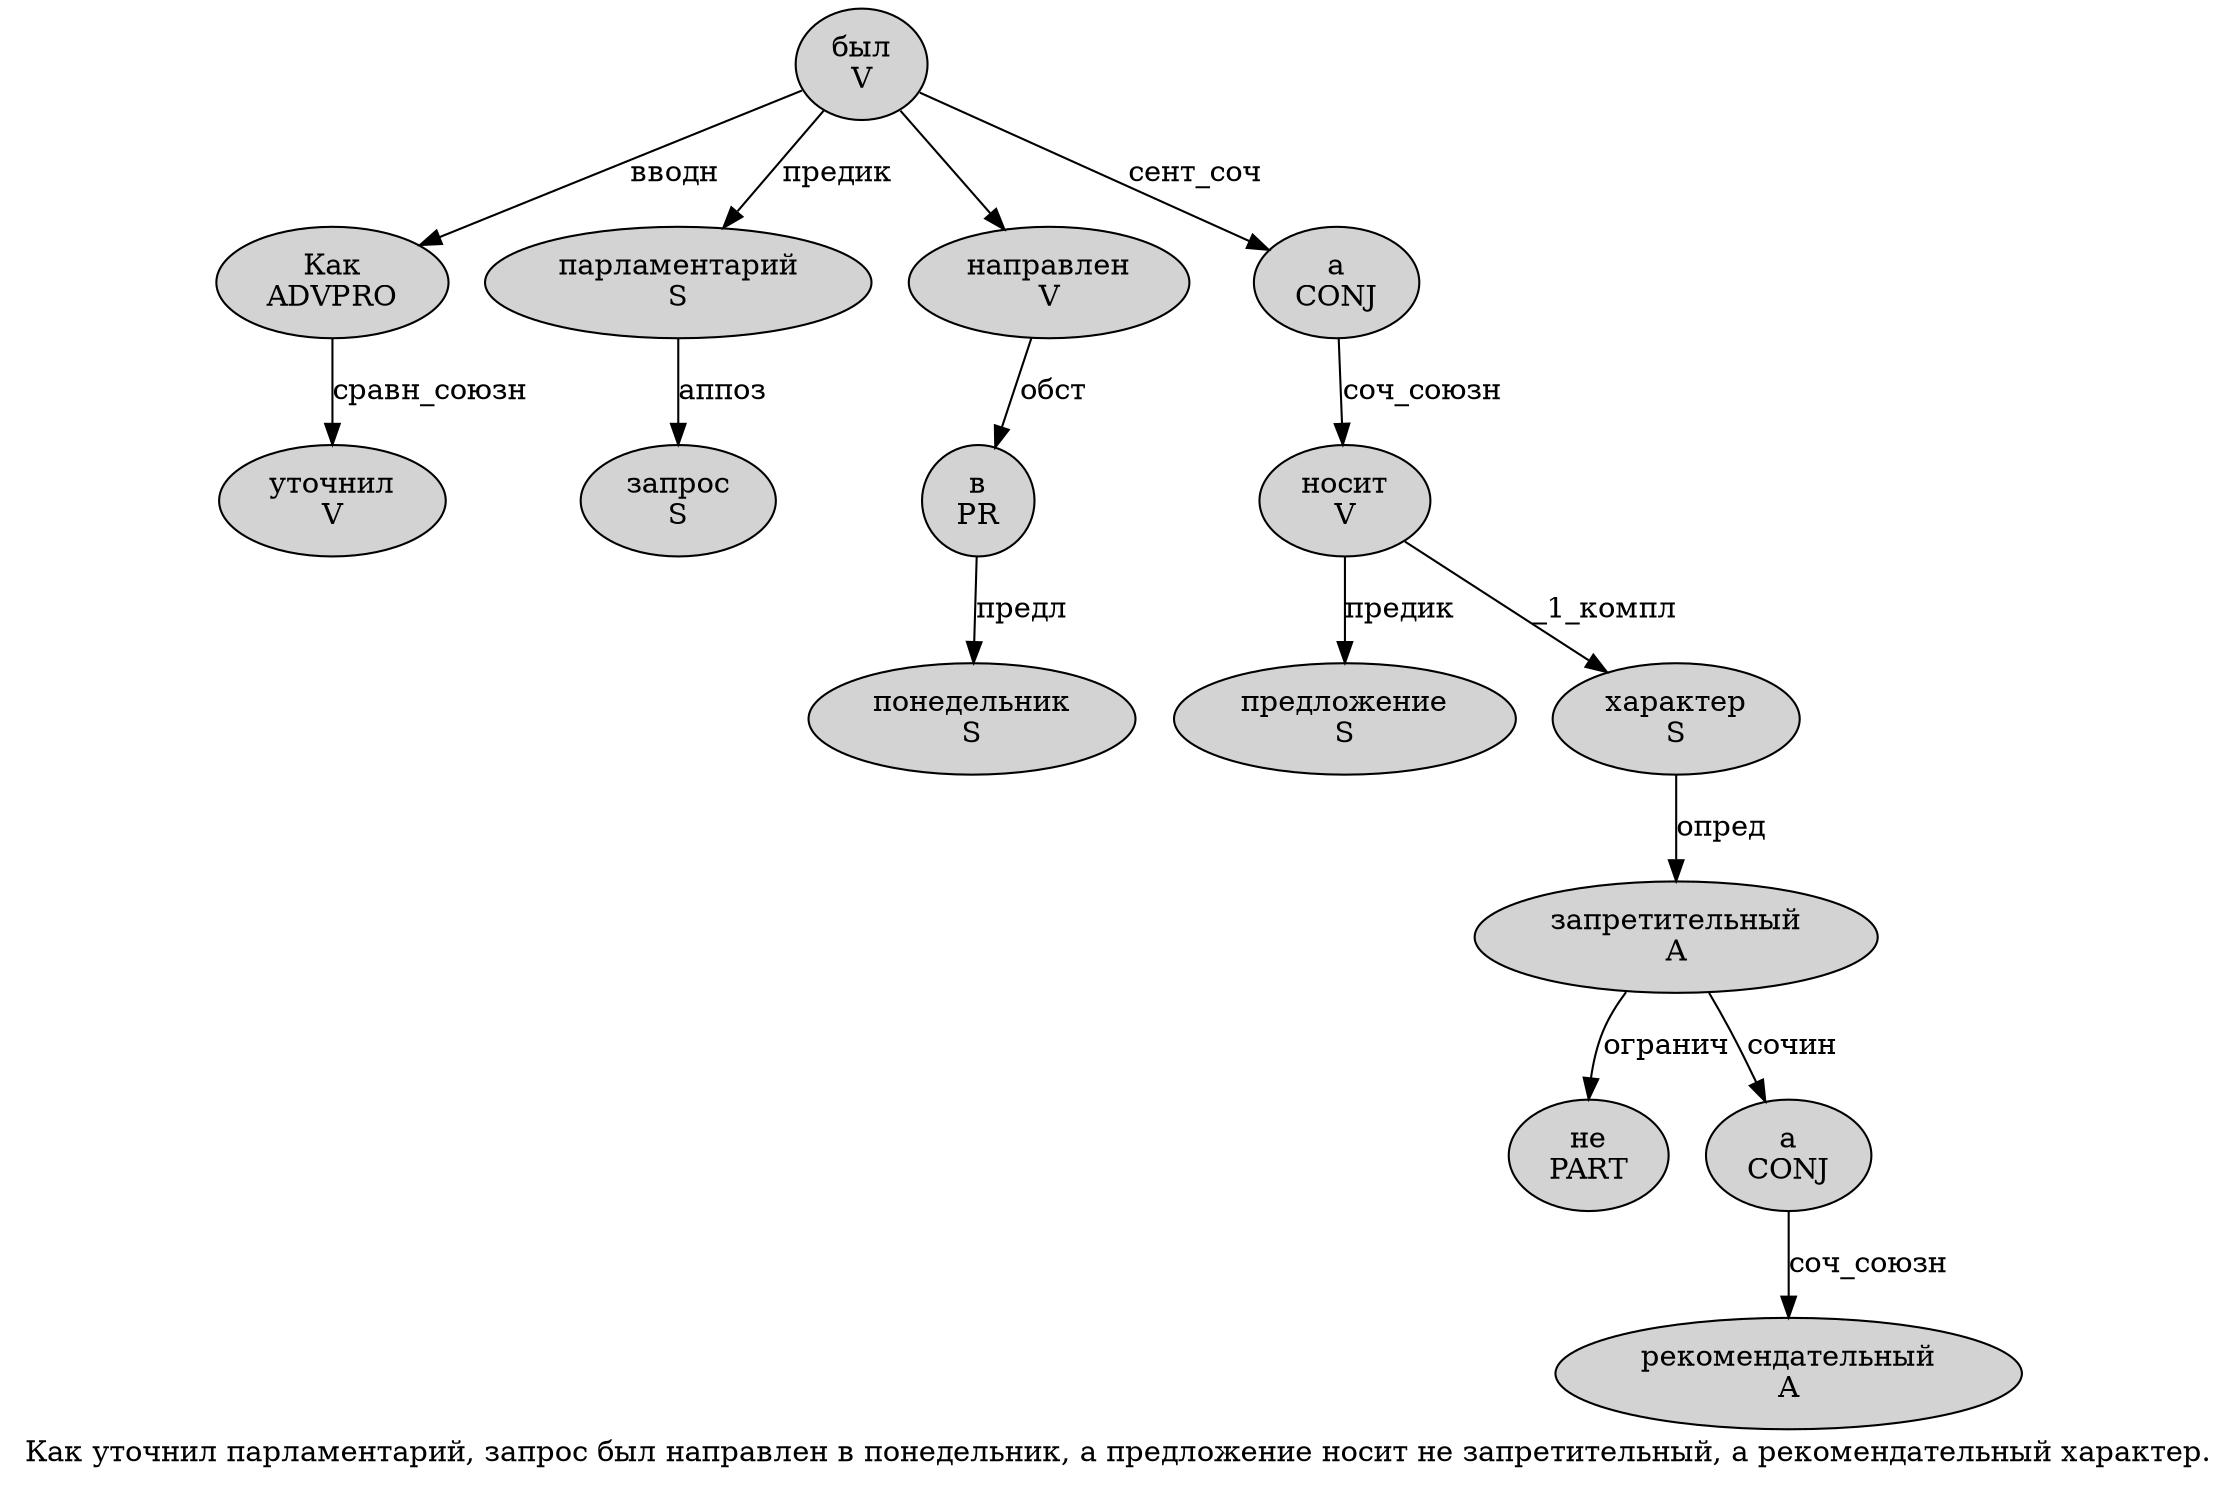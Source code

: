 digraph SENTENCE_812 {
	graph [label="Как уточнил парламентарий, запрос был направлен в понедельник, а предложение носит не запретительный, а рекомендательный характер."]
	node [style=filled]
		0 [label="Как
ADVPRO" color="" fillcolor=lightgray penwidth=1 shape=ellipse]
		1 [label="уточнил
V" color="" fillcolor=lightgray penwidth=1 shape=ellipse]
		2 [label="парламентарий
S" color="" fillcolor=lightgray penwidth=1 shape=ellipse]
		4 [label="запрос
S" color="" fillcolor=lightgray penwidth=1 shape=ellipse]
		5 [label="был
V" color="" fillcolor=lightgray penwidth=1 shape=ellipse]
		6 [label="направлен
V" color="" fillcolor=lightgray penwidth=1 shape=ellipse]
		7 [label="в
PR" color="" fillcolor=lightgray penwidth=1 shape=ellipse]
		8 [label="понедельник
S" color="" fillcolor=lightgray penwidth=1 shape=ellipse]
		10 [label="а
CONJ" color="" fillcolor=lightgray penwidth=1 shape=ellipse]
		11 [label="предложение
S" color="" fillcolor=lightgray penwidth=1 shape=ellipse]
		12 [label="носит
V" color="" fillcolor=lightgray penwidth=1 shape=ellipse]
		13 [label="не
PART" color="" fillcolor=lightgray penwidth=1 shape=ellipse]
		14 [label="запретительный
A" color="" fillcolor=lightgray penwidth=1 shape=ellipse]
		16 [label="а
CONJ" color="" fillcolor=lightgray penwidth=1 shape=ellipse]
		17 [label="рекомендательный
A" color="" fillcolor=lightgray penwidth=1 shape=ellipse]
		18 [label="характер
S" color="" fillcolor=lightgray penwidth=1 shape=ellipse]
			10 -> 12 [label="соч_союзн"]
			18 -> 14 [label="опред"]
			2 -> 4 [label="аппоз"]
			5 -> 0 [label="вводн"]
			5 -> 2 [label="предик"]
			5 -> 6
			5 -> 10 [label="сент_соч"]
			6 -> 7 [label="обст"]
			0 -> 1 [label="сравн_союзн"]
			14 -> 13 [label="огранич"]
			14 -> 16 [label="сочин"]
			7 -> 8 [label="предл"]
			12 -> 11 [label="предик"]
			12 -> 18 [label="_1_компл"]
			16 -> 17 [label="соч_союзн"]
}